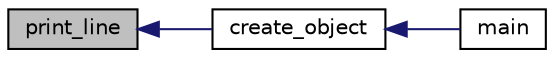 digraph "print_line"
{
  edge [fontname="Helvetica",fontsize="10",labelfontname="Helvetica",labelfontsize="10"];
  node [fontname="Helvetica",fontsize="10",shape=record];
  rankdir="LR";
  Node683 [label="print_line",height=0.2,width=0.4,color="black", fillcolor="grey75", style="filled", fontcolor="black"];
  Node683 -> Node684 [dir="back",color="midnightblue",fontsize="10",style="solid",fontname="Helvetica"];
  Node684 [label="create_object",height=0.2,width=0.4,color="black", fillcolor="white", style="filled",URL="$de/d10/hamming_8_c.html#a290a0a0fa4965131997904ad9fe1840b"];
  Node684 -> Node685 [dir="back",color="midnightblue",fontsize="10",style="solid",fontname="Helvetica"];
  Node685 [label="main",height=0.2,width=0.4,color="black", fillcolor="white", style="filled",URL="$de/d10/hamming_8_c.html#a3c04138a5bfe5d72780bb7e82a18e627"];
}
